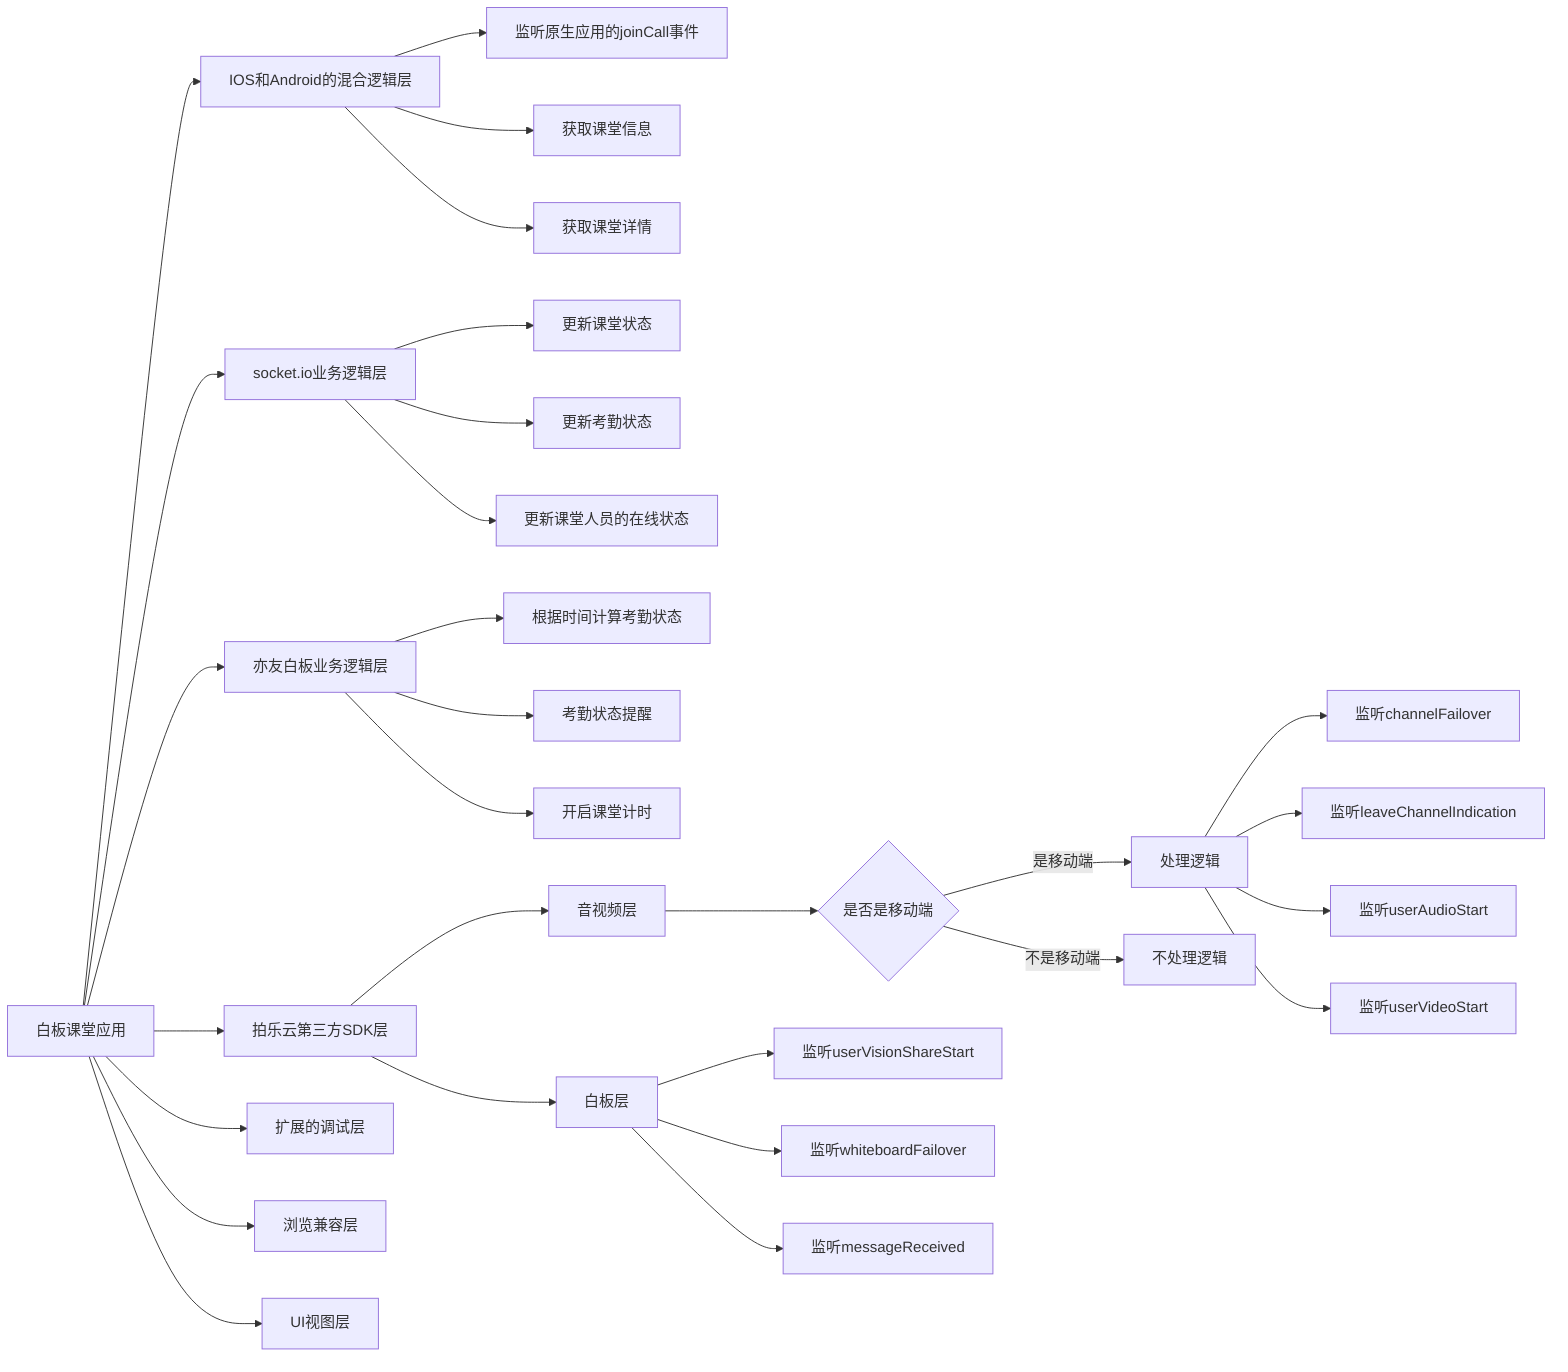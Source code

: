 graph LR;
Application[白板课堂应用] --> HybridApplication[IOS和Android的混合逻辑层] --> 监听原生应用的joinCall事件 & 获取课堂信息 & 获取课堂详情
Application[白板课堂应用] --> SocketApplication[socket.io业务逻辑层] --> 更新课堂状态 & 更新考勤状态 & 更新课堂人员的在线状态
Application[白板课堂应用] --> YiYouAppliction[亦友白板业务逻辑层] --> 根据时间计算考勤状态 & 考勤状态提醒 & 开启课堂计时
Application[白板课堂应用] --> PanoApplication[拍乐云第三方SDK层]
PanoApplication --> useRtcEngine[音视频层]
useRtcEngine --> startUseWhiteBoard{是否是移动端} --> |是移动端|处理逻辑 --> 监听channelFailover & 监听leaveChannelIndication & 监听userAudioStart & 监听userVideoStart
PanoApplication --> useWhiteBoard[白板层]
useWhiteBoard --> 监听userVisionShareStart & 监听whiteboardFailover & 监听messageReceived
startUseWhiteBoard{是否是移动端} --> |不是移动端|不处理逻辑
Application[白板课堂应用] --> DebugApplication[扩展的调试层]
Application[白板课堂应用] --> JoinClass[浏览兼容层]
Application[白板课堂应用] --> UIViewRender[UI视图层]